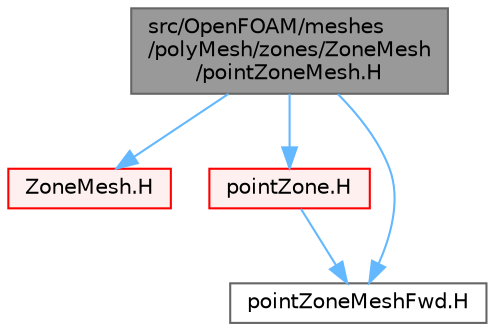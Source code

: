 digraph "src/OpenFOAM/meshes/polyMesh/zones/ZoneMesh/pointZoneMesh.H"
{
 // LATEX_PDF_SIZE
  bgcolor="transparent";
  edge [fontname=Helvetica,fontsize=10,labelfontname=Helvetica,labelfontsize=10];
  node [fontname=Helvetica,fontsize=10,shape=box,height=0.2,width=0.4];
  Node1 [id="Node000001",label="src/OpenFOAM/meshes\l/polyMesh/zones/ZoneMesh\l/pointZoneMesh.H",height=0.2,width=0.4,color="gray40", fillcolor="grey60", style="filled", fontcolor="black",tooltip="Foam::pointZoneMesh."];
  Node1 -> Node2 [id="edge1_Node000001_Node000002",color="steelblue1",style="solid",tooltip=" "];
  Node2 [id="Node000002",label="ZoneMesh.H",height=0.2,width=0.4,color="red", fillcolor="#FFF0F0", style="filled",URL="$ZoneMesh_8H.html",tooltip=" "];
  Node1 -> Node213 [id="edge2_Node000001_Node000213",color="steelblue1",style="solid",tooltip=" "];
  Node213 [id="Node000213",label="pointZone.H",height=0.2,width=0.4,color="red", fillcolor="#FFF0F0", style="filled",URL="$pointZone_8H.html",tooltip=" "];
  Node213 -> Node216 [id="edge3_Node000213_Node000216",color="steelblue1",style="solid",tooltip=" "];
  Node216 [id="Node000216",label="pointZoneMeshFwd.H",height=0.2,width=0.4,color="grey40", fillcolor="white", style="filled",URL="$pointZoneMeshFwd_8H.html",tooltip=" "];
  Node1 -> Node216 [id="edge4_Node000001_Node000216",color="steelblue1",style="solid",tooltip=" "];
}
